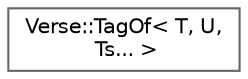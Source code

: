 digraph "Graphical Class Hierarchy"
{
 // INTERACTIVE_SVG=YES
 // LATEX_PDF_SIZE
  bgcolor="transparent";
  edge [fontname=Helvetica,fontsize=10,labelfontname=Helvetica,labelfontsize=10];
  node [fontname=Helvetica,fontsize=10,shape=box,height=0.2,width=0.4];
  rankdir="LR";
  Node0 [id="Node000000",label="Verse::TagOf\< T, U,\l Ts... \>",height=0.2,width=0.4,color="grey40", fillcolor="white", style="filled",URL="$d0/dfa/structVerse_1_1TagOf_3_01T_00_01U_00_01Ts_8_8_8_01_4.html",tooltip=" "];
}
